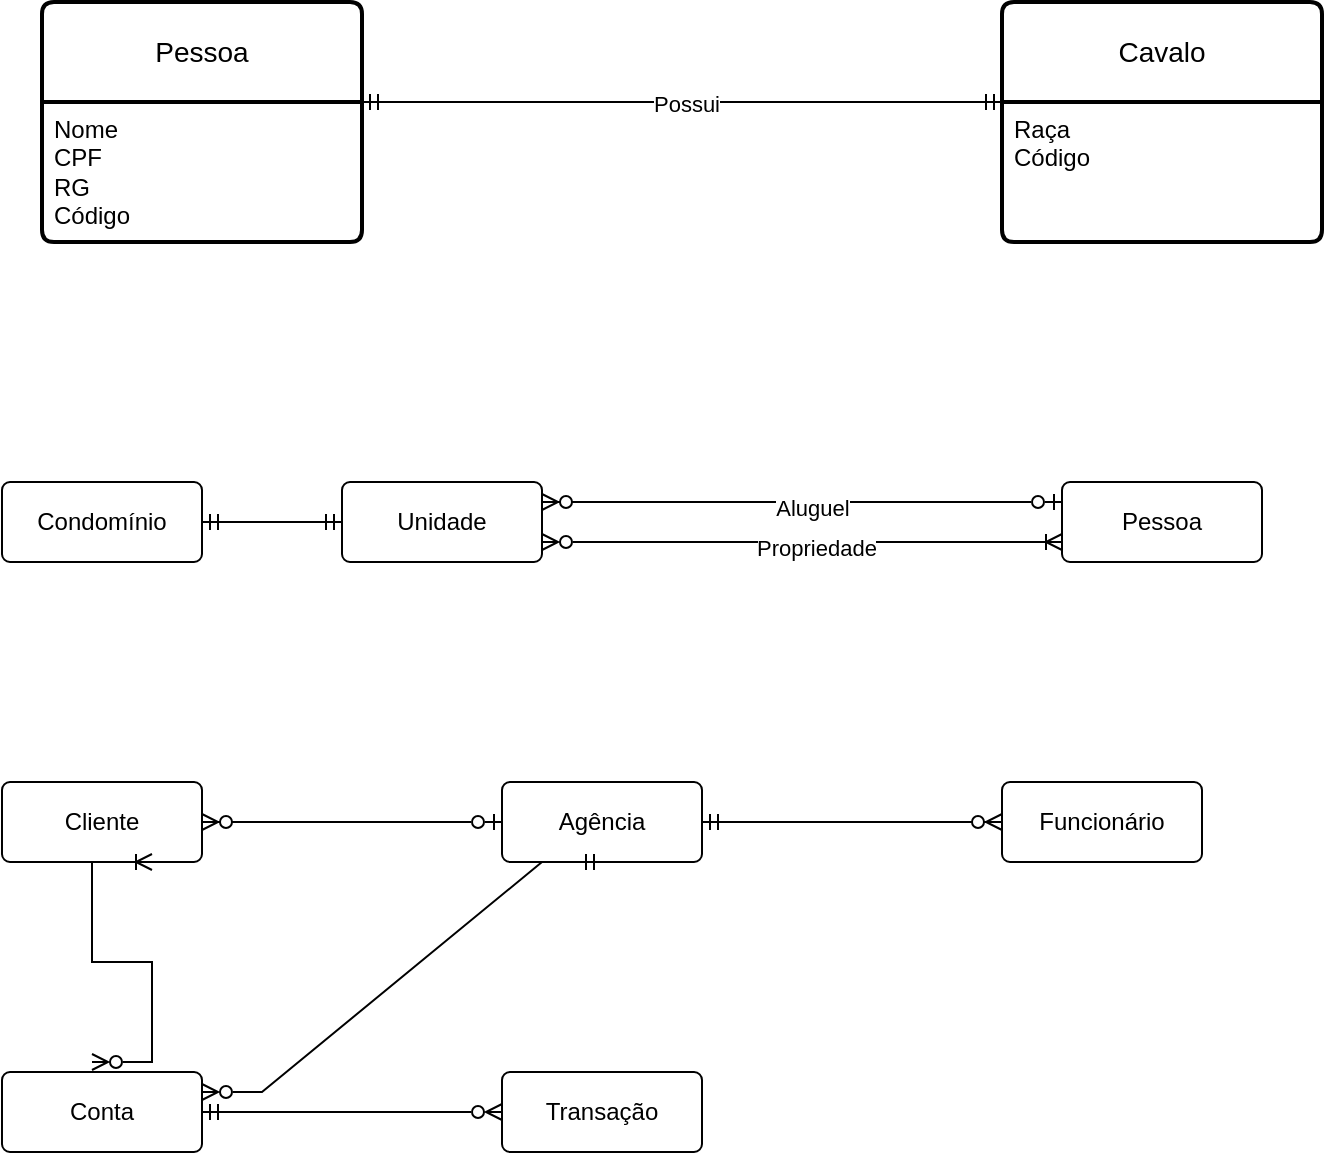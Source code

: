<mxfile version="24.2.2" type="github">
  <diagram name="Página-1" id="_ct66VDC2gnKwBBsYYJ7">
    <mxGraphModel dx="954" dy="592" grid="1" gridSize="10" guides="1" tooltips="1" connect="1" arrows="1" fold="1" page="1" pageScale="1" pageWidth="827" pageHeight="1169" math="0" shadow="0">
      <root>
        <mxCell id="0" />
        <mxCell id="1" parent="0" />
        <mxCell id="OUszk2-LPc82z0kq6KrH-2" value="Pessoa" style="swimlane;childLayout=stackLayout;horizontal=1;startSize=50;horizontalStack=0;rounded=1;fontSize=14;fontStyle=0;strokeWidth=2;resizeParent=0;resizeLast=1;shadow=0;dashed=0;align=center;arcSize=4;whiteSpace=wrap;html=1;" vertex="1" parent="1">
          <mxGeometry x="40" y="30" width="160" height="120" as="geometry" />
        </mxCell>
        <mxCell id="OUszk2-LPc82z0kq6KrH-3" value="Nome&lt;div&gt;CPF&lt;/div&gt;&lt;div&gt;RG&lt;/div&gt;&lt;div&gt;Código&lt;/div&gt;" style="align=left;strokeColor=none;fillColor=none;spacingLeft=4;fontSize=12;verticalAlign=top;resizable=0;rotatable=0;part=1;html=1;" vertex="1" parent="OUszk2-LPc82z0kq6KrH-2">
          <mxGeometry y="50" width="160" height="70" as="geometry" />
        </mxCell>
        <mxCell id="OUszk2-LPc82z0kq6KrH-4" value="Cavalo" style="swimlane;childLayout=stackLayout;horizontal=1;startSize=50;horizontalStack=0;rounded=1;fontSize=14;fontStyle=0;strokeWidth=2;resizeParent=0;resizeLast=1;shadow=0;dashed=0;align=center;arcSize=4;whiteSpace=wrap;html=1;" vertex="1" parent="1">
          <mxGeometry x="520" y="30" width="160" height="120" as="geometry" />
        </mxCell>
        <mxCell id="OUszk2-LPc82z0kq6KrH-5" value="Raça&lt;div&gt;Código&lt;/div&gt;" style="align=left;strokeColor=none;fillColor=none;spacingLeft=4;fontSize=12;verticalAlign=top;resizable=0;rotatable=0;part=1;html=1;" vertex="1" parent="OUszk2-LPc82z0kq6KrH-4">
          <mxGeometry y="50" width="160" height="70" as="geometry" />
        </mxCell>
        <mxCell id="OUszk2-LPc82z0kq6KrH-6" value="" style="edgeStyle=entityRelationEdgeStyle;fontSize=12;html=1;endArrow=ERmandOne;startArrow=ERmandOne;rounded=0;exitX=1;exitY=0;exitDx=0;exitDy=0;entryX=0;entryY=0;entryDx=0;entryDy=0;startFill=0;endFill=0;" edge="1" parent="1" source="OUszk2-LPc82z0kq6KrH-3" target="OUszk2-LPc82z0kq6KrH-5">
          <mxGeometry width="100" height="100" relative="1" as="geometry">
            <mxPoint x="330" y="140" as="sourcePoint" />
            <mxPoint x="430" y="40" as="targetPoint" />
          </mxGeometry>
        </mxCell>
        <mxCell id="OUszk2-LPc82z0kq6KrH-7" value="Possui" style="edgeLabel;html=1;align=center;verticalAlign=middle;resizable=0;points=[];" vertex="1" connectable="0" parent="OUszk2-LPc82z0kq6KrH-6">
          <mxGeometry x="0.012" y="-1" relative="1" as="geometry">
            <mxPoint as="offset" />
          </mxGeometry>
        </mxCell>
        <mxCell id="OUszk2-LPc82z0kq6KrH-8" value="Condomínio" style="rounded=1;arcSize=10;whiteSpace=wrap;html=1;align=center;" vertex="1" parent="1">
          <mxGeometry x="20" y="270" width="100" height="40" as="geometry" />
        </mxCell>
        <mxCell id="OUszk2-LPc82z0kq6KrH-9" value="Unidade" style="rounded=1;arcSize=10;whiteSpace=wrap;html=1;align=center;" vertex="1" parent="1">
          <mxGeometry x="190" y="270" width="100" height="40" as="geometry" />
        </mxCell>
        <mxCell id="OUszk2-LPc82z0kq6KrH-10" value="Pessoa" style="rounded=1;arcSize=10;whiteSpace=wrap;html=1;align=center;" vertex="1" parent="1">
          <mxGeometry x="550" y="270" width="100" height="40" as="geometry" />
        </mxCell>
        <mxCell id="OUszk2-LPc82z0kq6KrH-11" value="" style="edgeStyle=entityRelationEdgeStyle;fontSize=12;html=1;endArrow=ERmandOne;startArrow=ERmandOne;rounded=0;entryX=0;entryY=0.5;entryDx=0;entryDy=0;" edge="1" parent="1" source="OUszk2-LPc82z0kq6KrH-8" target="OUszk2-LPc82z0kq6KrH-9">
          <mxGeometry width="100" height="100" relative="1" as="geometry">
            <mxPoint x="100" y="440" as="sourcePoint" />
            <mxPoint x="200" y="340" as="targetPoint" />
          </mxGeometry>
        </mxCell>
        <mxCell id="OUszk2-LPc82z0kq6KrH-12" value="" style="edgeStyle=entityRelationEdgeStyle;fontSize=12;html=1;endArrow=ERzeroToOne;endFill=0;startArrow=ERzeroToMany;rounded=0;exitX=1;exitY=0.25;exitDx=0;exitDy=0;entryX=0;entryY=0.25;entryDx=0;entryDy=0;" edge="1" parent="1" source="OUszk2-LPc82z0kq6KrH-9" target="OUszk2-LPc82z0kq6KrH-10">
          <mxGeometry width="100" height="100" relative="1" as="geometry">
            <mxPoint x="360" y="360" as="sourcePoint" />
            <mxPoint x="460" y="260" as="targetPoint" />
          </mxGeometry>
        </mxCell>
        <mxCell id="OUszk2-LPc82z0kq6KrH-13" value="Aluguel" style="edgeLabel;html=1;align=center;verticalAlign=middle;resizable=0;points=[];" vertex="1" connectable="0" parent="OUszk2-LPc82z0kq6KrH-12">
          <mxGeometry x="0.038" y="-3" relative="1" as="geometry">
            <mxPoint as="offset" />
          </mxGeometry>
        </mxCell>
        <mxCell id="OUszk2-LPc82z0kq6KrH-15" value="" style="edgeStyle=entityRelationEdgeStyle;fontSize=12;html=1;endArrow=ERoneToMany;startArrow=ERzeroToMany;rounded=0;entryX=0;entryY=0.75;entryDx=0;entryDy=0;endFill=0;startFill=0;" edge="1" parent="1" target="OUszk2-LPc82z0kq6KrH-10">
          <mxGeometry width="100" height="100" relative="1" as="geometry">
            <mxPoint x="290" y="300" as="sourcePoint" />
            <mxPoint x="460" y="290" as="targetPoint" />
          </mxGeometry>
        </mxCell>
        <mxCell id="OUszk2-LPc82z0kq6KrH-16" value="Propriedade" style="edgeLabel;html=1;align=center;verticalAlign=middle;resizable=0;points=[];" vertex="1" connectable="0" parent="OUszk2-LPc82z0kq6KrH-15">
          <mxGeometry x="0.052" y="-3" relative="1" as="geometry">
            <mxPoint as="offset" />
          </mxGeometry>
        </mxCell>
        <mxCell id="OUszk2-LPc82z0kq6KrH-17" value="Cliente" style="rounded=1;arcSize=10;whiteSpace=wrap;html=1;align=center;" vertex="1" parent="1">
          <mxGeometry x="20" y="420" width="100" height="40" as="geometry" />
        </mxCell>
        <mxCell id="OUszk2-LPc82z0kq6KrH-18" value="Conta" style="rounded=1;arcSize=10;whiteSpace=wrap;html=1;align=center;" vertex="1" parent="1">
          <mxGeometry x="20" y="565" width="100" height="40" as="geometry" />
        </mxCell>
        <mxCell id="OUszk2-LPc82z0kq6KrH-19" value="Agência" style="rounded=1;arcSize=10;whiteSpace=wrap;html=1;align=center;" vertex="1" parent="1">
          <mxGeometry x="270" y="420" width="100" height="40" as="geometry" />
        </mxCell>
        <mxCell id="OUszk2-LPc82z0kq6KrH-20" value="Funcionário" style="rounded=1;arcSize=10;whiteSpace=wrap;html=1;align=center;" vertex="1" parent="1">
          <mxGeometry x="520" y="420" width="100" height="40" as="geometry" />
        </mxCell>
        <mxCell id="OUszk2-LPc82z0kq6KrH-21" value="Transação" style="rounded=1;arcSize=10;whiteSpace=wrap;html=1;align=center;" vertex="1" parent="1">
          <mxGeometry x="270" y="565" width="100" height="40" as="geometry" />
        </mxCell>
        <mxCell id="OUszk2-LPc82z0kq6KrH-22" value="" style="edgeStyle=entityRelationEdgeStyle;fontSize=12;html=1;endArrow=ERzeroToOne;endFill=0;startArrow=ERzeroToMany;rounded=0;entryX=0;entryY=0.5;entryDx=0;entryDy=0;" edge="1" parent="1" source="OUszk2-LPc82z0kq6KrH-17" target="OUszk2-LPc82z0kq6KrH-19">
          <mxGeometry width="100" height="100" relative="1" as="geometry">
            <mxPoint x="360" y="460" as="sourcePoint" />
            <mxPoint x="460" y="360" as="targetPoint" />
          </mxGeometry>
        </mxCell>
        <mxCell id="OUszk2-LPc82z0kq6KrH-23" value="" style="edgeStyle=entityRelationEdgeStyle;fontSize=12;html=1;endArrow=ERzeroToMany;endFill=1;rounded=0;exitX=1;exitY=0.5;exitDx=0;exitDy=0;entryX=0;entryY=0.5;entryDx=0;entryDy=0;startArrow=ERmandOne;startFill=0;" edge="1" parent="1" source="OUszk2-LPc82z0kq6KrH-19" target="OUszk2-LPc82z0kq6KrH-20">
          <mxGeometry width="100" height="100" relative="1" as="geometry">
            <mxPoint x="400" y="510" as="sourcePoint" />
            <mxPoint x="500" y="410" as="targetPoint" />
          </mxGeometry>
        </mxCell>
        <mxCell id="OUszk2-LPc82z0kq6KrH-24" value="" style="edgeStyle=entityRelationEdgeStyle;fontSize=12;html=1;endArrow=ERoneToMany;endFill=0;rounded=0;entryX=0.75;entryY=1;entryDx=0;entryDy=0;startArrow=ERzeroToMany;startFill=0;" edge="1" parent="1" target="OUszk2-LPc82z0kq6KrH-17">
          <mxGeometry width="100" height="100" relative="1" as="geometry">
            <mxPoint x="65" y="560" as="sourcePoint" />
            <mxPoint x="240" y="480" as="targetPoint" />
          </mxGeometry>
        </mxCell>
        <mxCell id="OUszk2-LPc82z0kq6KrH-25" value="" style="edgeStyle=entityRelationEdgeStyle;fontSize=12;html=1;endArrow=ERzeroToMany;startArrow=ERmandOne;rounded=0;endFill=0;" edge="1" parent="1" source="OUszk2-LPc82z0kq6KrH-18" target="OUszk2-LPc82z0kq6KrH-21">
          <mxGeometry width="100" height="100" relative="1" as="geometry">
            <mxPoint x="360" y="460" as="sourcePoint" />
            <mxPoint x="460" y="360" as="targetPoint" />
          </mxGeometry>
        </mxCell>
        <mxCell id="OUszk2-LPc82z0kq6KrH-26" value="" style="edgeStyle=entityRelationEdgeStyle;fontSize=12;html=1;endArrow=ERmandOne;endFill=0;rounded=0;entryX=0.5;entryY=1;entryDx=0;entryDy=0;exitX=1;exitY=0.25;exitDx=0;exitDy=0;startArrow=ERzeroToMany;startFill=0;" edge="1" parent="1" source="OUszk2-LPc82z0kq6KrH-18">
          <mxGeometry width="100" height="100" relative="1" as="geometry">
            <mxPoint x="120" y="580" as="sourcePoint" />
            <mxPoint x="320" y="460" as="targetPoint" />
          </mxGeometry>
        </mxCell>
      </root>
    </mxGraphModel>
  </diagram>
</mxfile>
